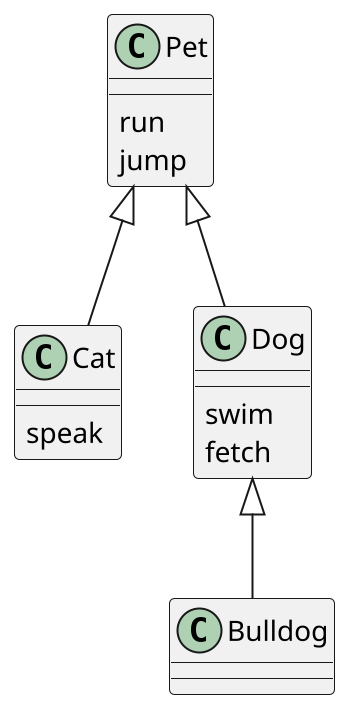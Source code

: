 @startuml
scale 2

Pet ^-- Cat
Pet ^-- Dog
Dog ^-- Bulldog

class Pet {
  {method} run
  {method} jump
}

class Dog {
  {method} swim
  {method} fetch
}

class Cat {
  {method} speak
}
@enduml

